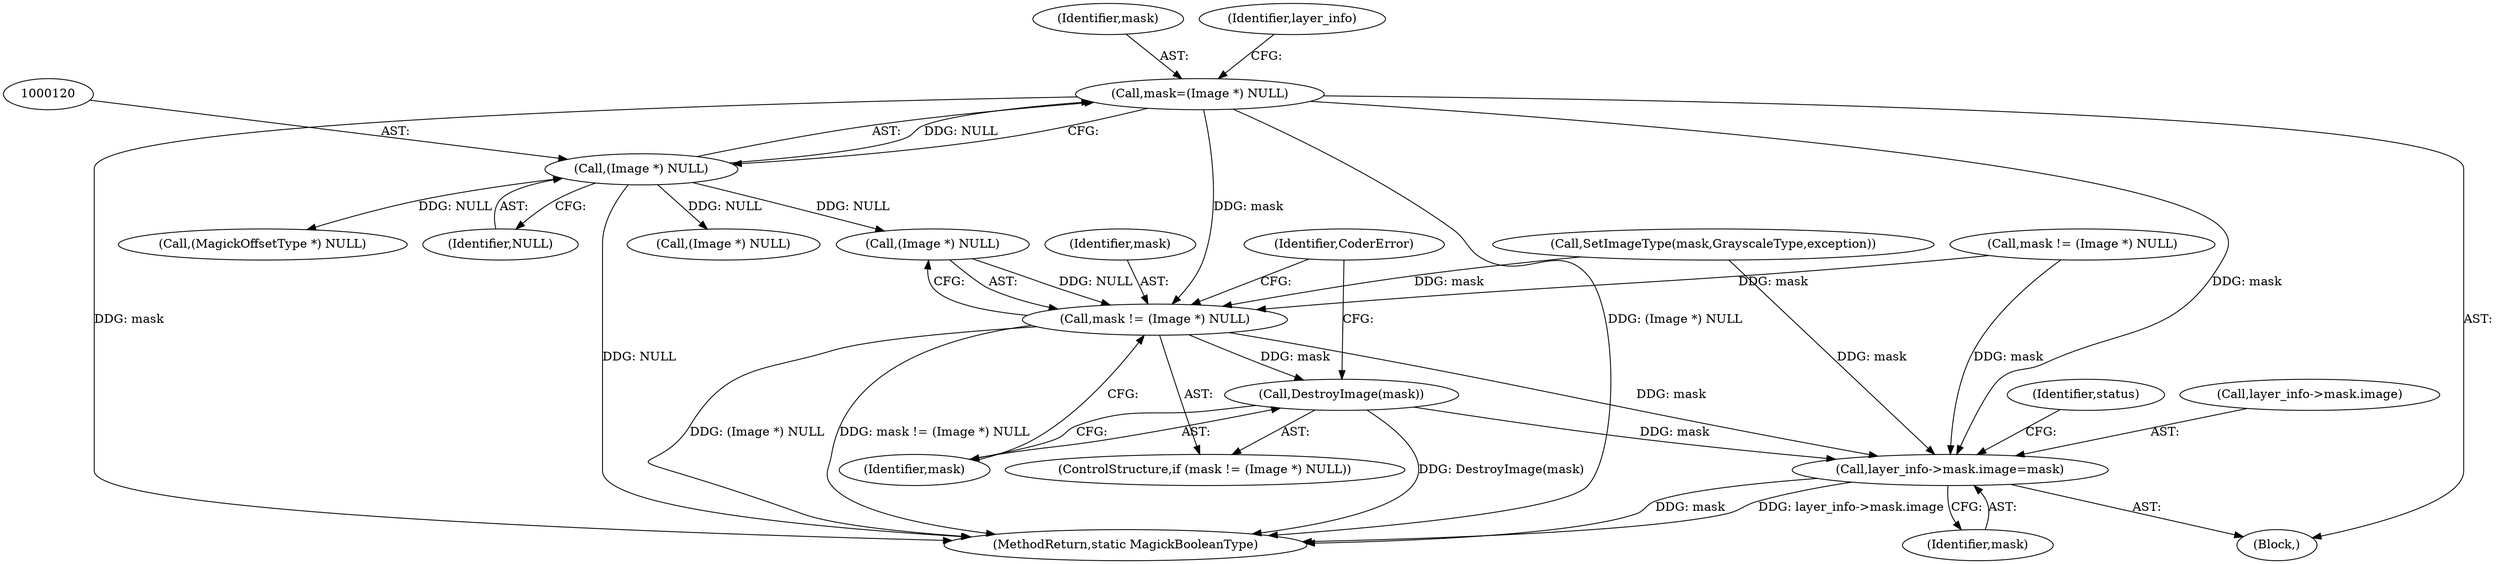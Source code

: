 digraph "0_ImageMagick_04a567494786d5bb50894fc8bb8fea0cf496bea8@pointer" {
"1000117" [label="(Call,mask=(Image *) NULL)"];
"1000119" [label="(Call,(Image *) NULL)"];
"1000373" [label="(Call,mask != (Image *) NULL)"];
"1000378" [label="(Call,DestroyImage(mask))"];
"1000386" [label="(Call,layer_info->mask.image=mask)"];
"1000392" [label="(Identifier,mask)"];
"1000381" [label="(Identifier,CoderError)"];
"1000394" [label="(Identifier,status)"];
"1000230" [label="(Call,(Image *) NULL)"];
"1000373" [label="(Call,mask != (Image *) NULL)"];
"1000395" [label="(MethodReturn,static MagickBooleanType)"];
"1000118" [label="(Identifier,mask)"];
"1000375" [label="(Call,(Image *) NULL)"];
"1000387" [label="(Call,layer_info->mask.image)"];
"1000128" [label="(Identifier,layer_info)"];
"1000386" [label="(Call,layer_info->mask.image=mask)"];
"1000109" [label="(Block,)"];
"1000379" [label="(Identifier,mask)"];
"1000372" [label="(ControlStructure,if (mask != (Image *) NULL))"];
"1000374" [label="(Identifier,mask)"];
"1000121" [label="(Identifier,NULL)"];
"1000282" [label="(Call,(MagickOffsetType *) NULL)"];
"1000228" [label="(Call,mask != (Image *) NULL)"];
"1000378" [label="(Call,DestroyImage(mask))"];
"1000234" [label="(Call,SetImageType(mask,GrayscaleType,exception))"];
"1000117" [label="(Call,mask=(Image *) NULL)"];
"1000119" [label="(Call,(Image *) NULL)"];
"1000117" -> "1000109"  [label="AST: "];
"1000117" -> "1000119"  [label="CFG: "];
"1000118" -> "1000117"  [label="AST: "];
"1000119" -> "1000117"  [label="AST: "];
"1000128" -> "1000117"  [label="CFG: "];
"1000117" -> "1000395"  [label="DDG: mask"];
"1000117" -> "1000395"  [label="DDG: (Image *) NULL"];
"1000119" -> "1000117"  [label="DDG: NULL"];
"1000117" -> "1000373"  [label="DDG: mask"];
"1000117" -> "1000386"  [label="DDG: mask"];
"1000119" -> "1000121"  [label="CFG: "];
"1000120" -> "1000119"  [label="AST: "];
"1000121" -> "1000119"  [label="AST: "];
"1000119" -> "1000395"  [label="DDG: NULL"];
"1000119" -> "1000230"  [label="DDG: NULL"];
"1000119" -> "1000282"  [label="DDG: NULL"];
"1000119" -> "1000375"  [label="DDG: NULL"];
"1000373" -> "1000372"  [label="AST: "];
"1000373" -> "1000375"  [label="CFG: "];
"1000374" -> "1000373"  [label="AST: "];
"1000375" -> "1000373"  [label="AST: "];
"1000379" -> "1000373"  [label="CFG: "];
"1000381" -> "1000373"  [label="CFG: "];
"1000373" -> "1000395"  [label="DDG: (Image *) NULL"];
"1000373" -> "1000395"  [label="DDG: mask != (Image *) NULL"];
"1000228" -> "1000373"  [label="DDG: mask"];
"1000234" -> "1000373"  [label="DDG: mask"];
"1000375" -> "1000373"  [label="DDG: NULL"];
"1000373" -> "1000378"  [label="DDG: mask"];
"1000373" -> "1000386"  [label="DDG: mask"];
"1000378" -> "1000372"  [label="AST: "];
"1000378" -> "1000379"  [label="CFG: "];
"1000379" -> "1000378"  [label="AST: "];
"1000381" -> "1000378"  [label="CFG: "];
"1000378" -> "1000395"  [label="DDG: DestroyImage(mask)"];
"1000378" -> "1000386"  [label="DDG: mask"];
"1000386" -> "1000109"  [label="AST: "];
"1000386" -> "1000392"  [label="CFG: "];
"1000387" -> "1000386"  [label="AST: "];
"1000392" -> "1000386"  [label="AST: "];
"1000394" -> "1000386"  [label="CFG: "];
"1000386" -> "1000395"  [label="DDG: mask"];
"1000386" -> "1000395"  [label="DDG: layer_info->mask.image"];
"1000228" -> "1000386"  [label="DDG: mask"];
"1000234" -> "1000386"  [label="DDG: mask"];
}
